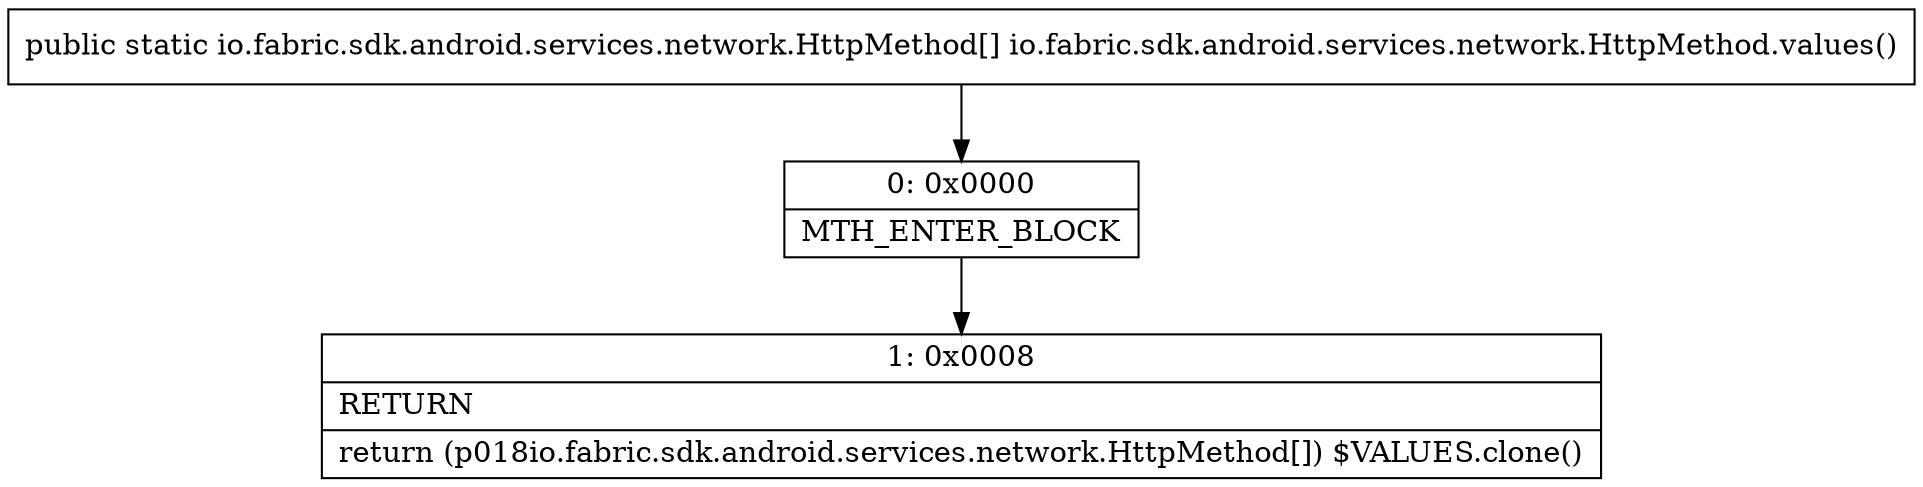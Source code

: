 digraph "CFG forio.fabric.sdk.android.services.network.HttpMethod.values()[Lio\/fabric\/sdk\/android\/services\/network\/HttpMethod;" {
Node_0 [shape=record,label="{0\:\ 0x0000|MTH_ENTER_BLOCK\l}"];
Node_1 [shape=record,label="{1\:\ 0x0008|RETURN\l|return (p018io.fabric.sdk.android.services.network.HttpMethod[]) $VALUES.clone()\l}"];
MethodNode[shape=record,label="{public static io.fabric.sdk.android.services.network.HttpMethod[] io.fabric.sdk.android.services.network.HttpMethod.values() }"];
MethodNode -> Node_0;
Node_0 -> Node_1;
}

